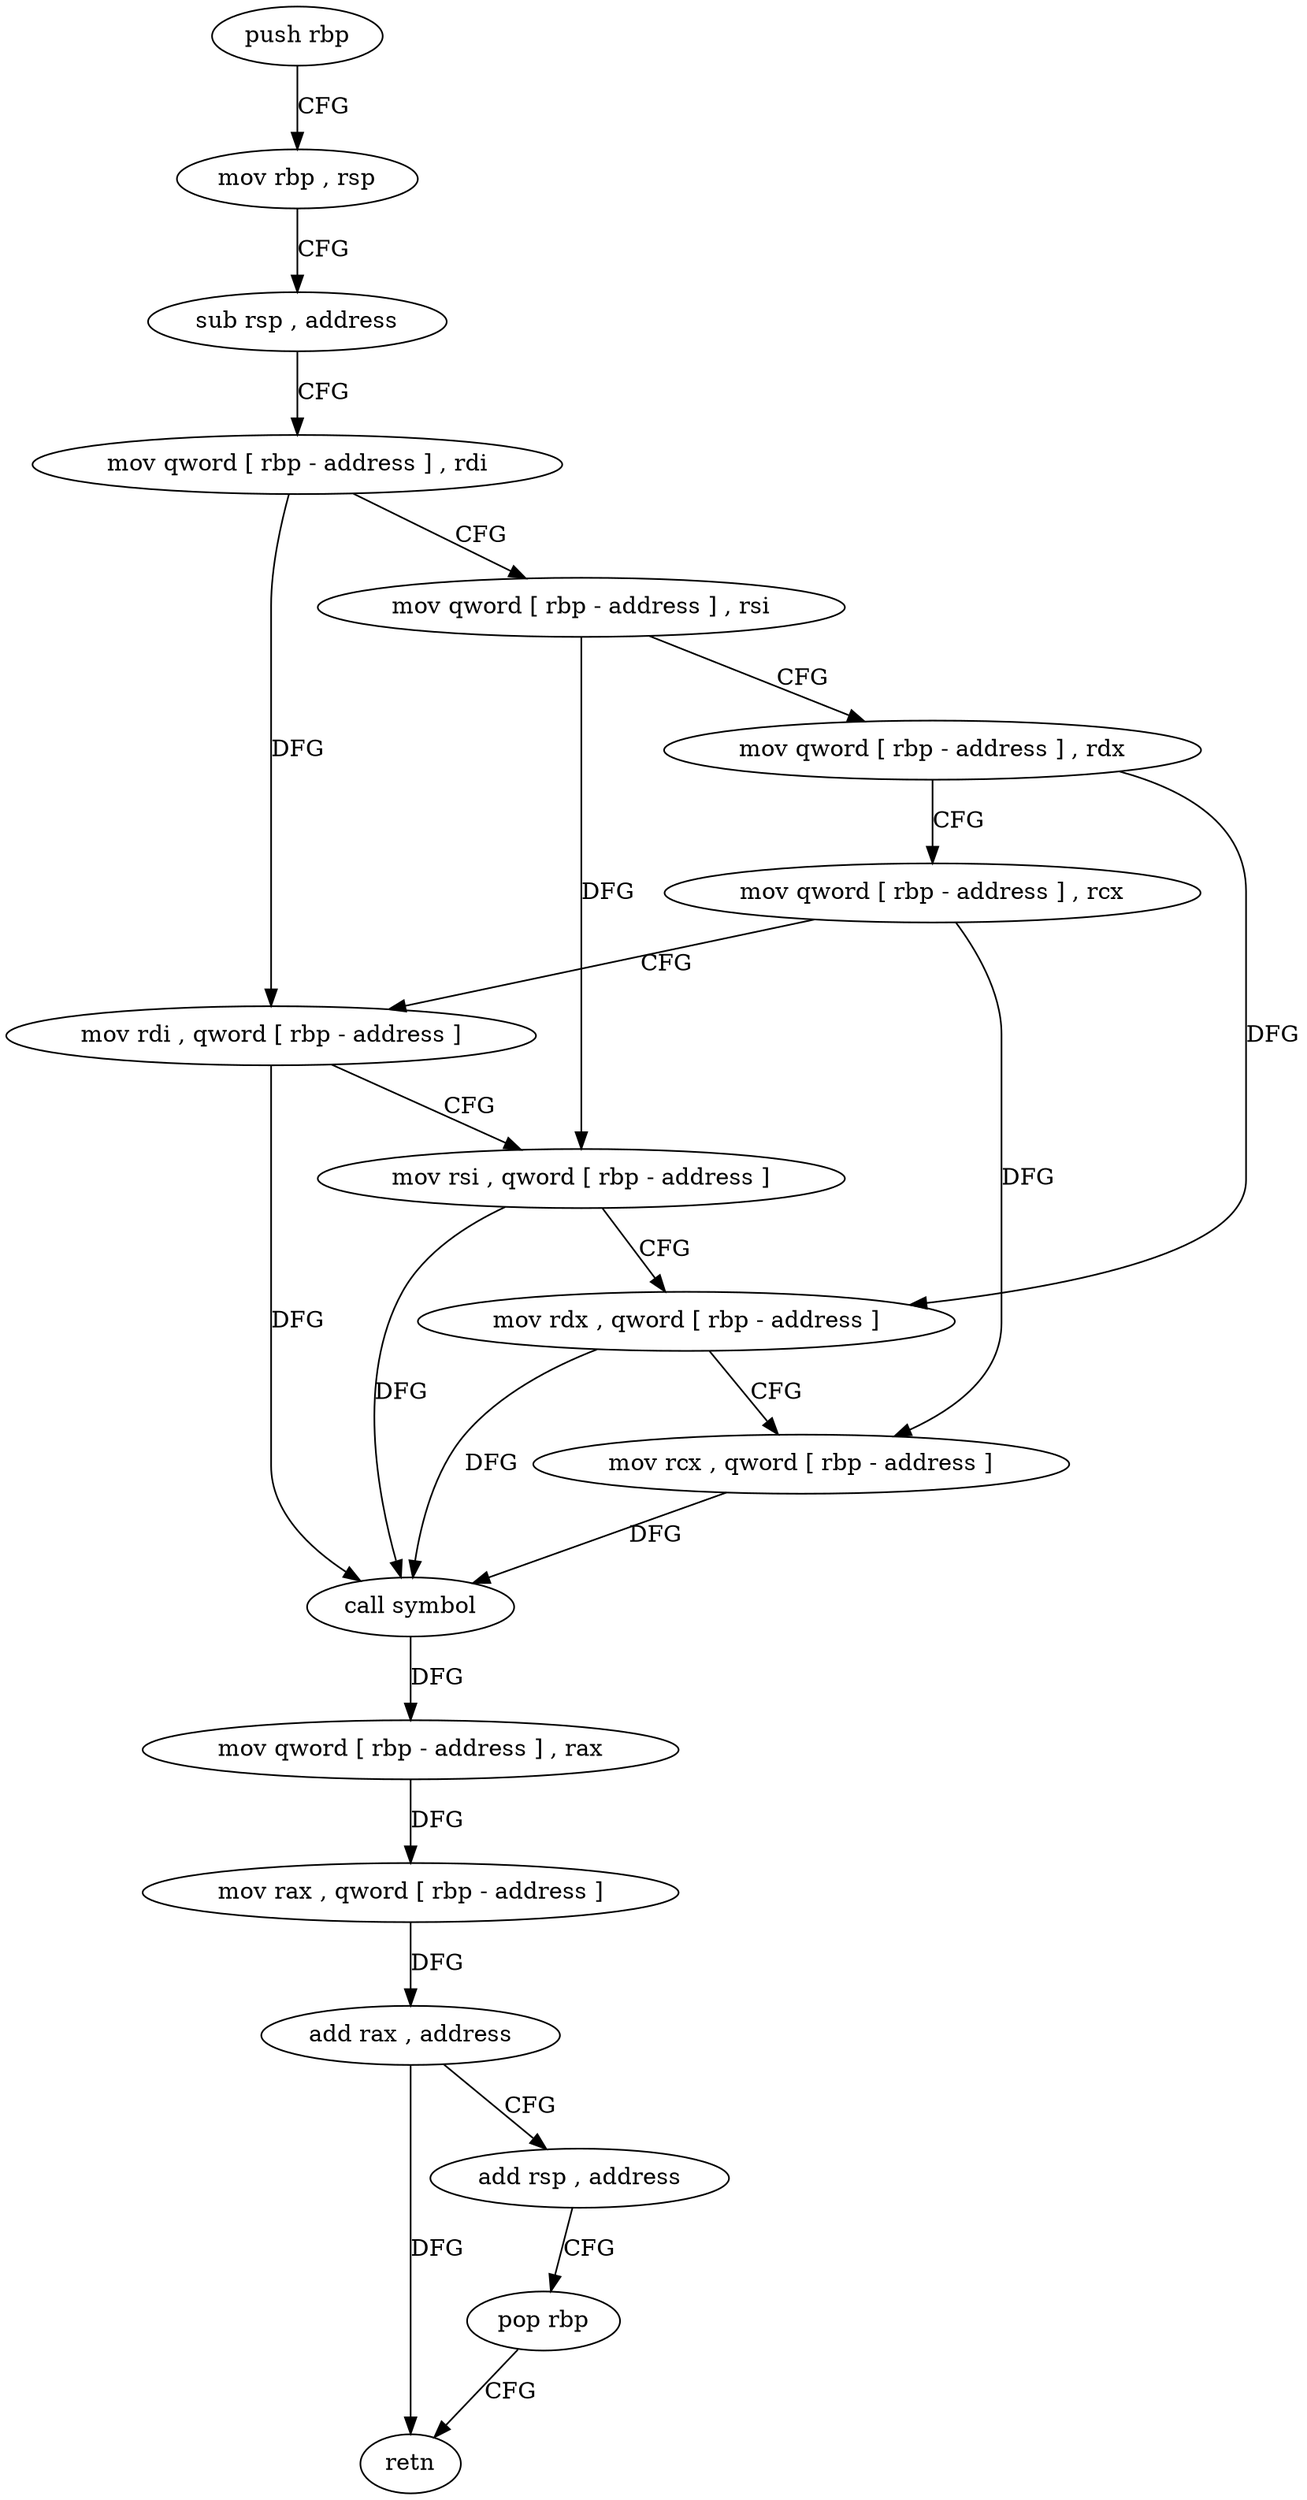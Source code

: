 digraph "func" {
"195696" [label = "push rbp" ]
"195697" [label = "mov rbp , rsp" ]
"195700" [label = "sub rsp , address" ]
"195704" [label = "mov qword [ rbp - address ] , rdi" ]
"195708" [label = "mov qword [ rbp - address ] , rsi" ]
"195712" [label = "mov qword [ rbp - address ] , rdx" ]
"195716" [label = "mov qword [ rbp - address ] , rcx" ]
"195720" [label = "mov rdi , qword [ rbp - address ]" ]
"195724" [label = "mov rsi , qword [ rbp - address ]" ]
"195728" [label = "mov rdx , qword [ rbp - address ]" ]
"195732" [label = "mov rcx , qword [ rbp - address ]" ]
"195736" [label = "call symbol" ]
"195741" [label = "mov qword [ rbp - address ] , rax" ]
"195745" [label = "mov rax , qword [ rbp - address ]" ]
"195749" [label = "add rax , address" ]
"195755" [label = "add rsp , address" ]
"195759" [label = "pop rbp" ]
"195760" [label = "retn" ]
"195696" -> "195697" [ label = "CFG" ]
"195697" -> "195700" [ label = "CFG" ]
"195700" -> "195704" [ label = "CFG" ]
"195704" -> "195708" [ label = "CFG" ]
"195704" -> "195720" [ label = "DFG" ]
"195708" -> "195712" [ label = "CFG" ]
"195708" -> "195724" [ label = "DFG" ]
"195712" -> "195716" [ label = "CFG" ]
"195712" -> "195728" [ label = "DFG" ]
"195716" -> "195720" [ label = "CFG" ]
"195716" -> "195732" [ label = "DFG" ]
"195720" -> "195724" [ label = "CFG" ]
"195720" -> "195736" [ label = "DFG" ]
"195724" -> "195728" [ label = "CFG" ]
"195724" -> "195736" [ label = "DFG" ]
"195728" -> "195732" [ label = "CFG" ]
"195728" -> "195736" [ label = "DFG" ]
"195732" -> "195736" [ label = "DFG" ]
"195736" -> "195741" [ label = "DFG" ]
"195741" -> "195745" [ label = "DFG" ]
"195745" -> "195749" [ label = "DFG" ]
"195749" -> "195755" [ label = "CFG" ]
"195749" -> "195760" [ label = "DFG" ]
"195755" -> "195759" [ label = "CFG" ]
"195759" -> "195760" [ label = "CFG" ]
}

